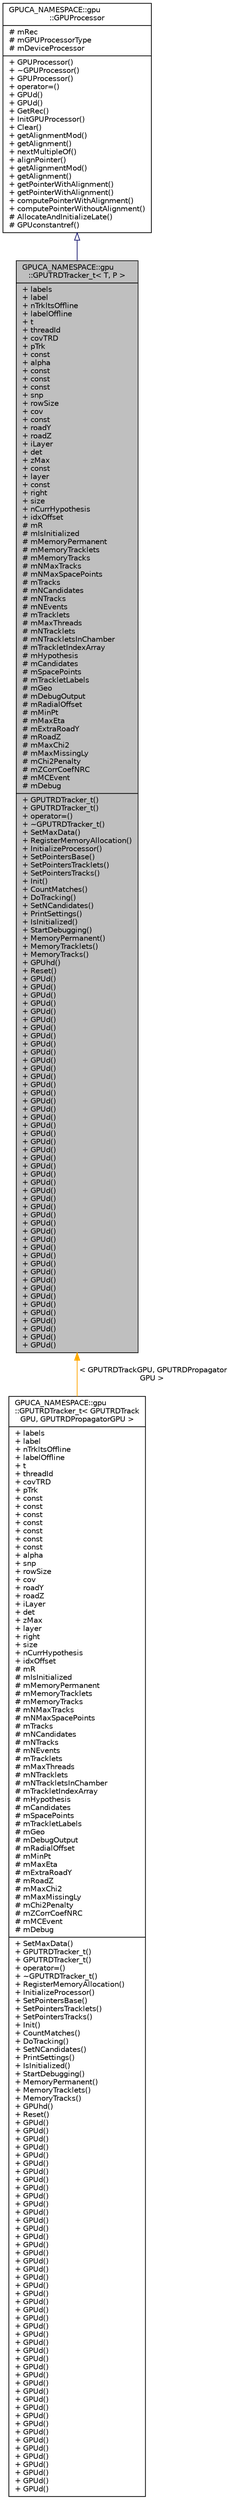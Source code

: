 digraph "GPUCA_NAMESPACE::gpu::GPUTRDTracker_t&lt; T, P &gt;"
{
 // INTERACTIVE_SVG=YES
  bgcolor="transparent";
  edge [fontname="Helvetica",fontsize="10",labelfontname="Helvetica",labelfontsize="10"];
  node [fontname="Helvetica",fontsize="10",shape=record];
  Node0 [label="{GPUCA_NAMESPACE::gpu\l::GPUTRDTracker_t\< T, P \>\n|+ labels\l+ label\l+ nTrkltsOffline\l+ labelOffline\l+ t\l+ threadId\l+ covTRD\l+ pTrk\l+ const\l+ alpha\l+ const\l+ const\l+ const\l+ snp\l+ rowSize\l+ cov\l+ const\l+ roadY\l+ roadZ\l+ iLayer\l+ det\l+ zMax\l+ const\l+ layer\l+ const\l+ right\l+ size\l+ nCurrHypothesis\l+ idxOffset\l# mR\l# mIsInitialized\l# mMemoryPermanent\l# mMemoryTracklets\l# mMemoryTracks\l# mNMaxTracks\l# mNMaxSpacePoints\l# mTracks\l# mNCandidates\l# mNTracks\l# mNEvents\l# mTracklets\l# mMaxThreads\l# mNTracklets\l# mNTrackletsInChamber\l# mTrackletIndexArray\l# mHypothesis\l# mCandidates\l# mSpacePoints\l# mTrackletLabels\l# mGeo\l# mDebugOutput\l# mRadialOffset\l# mMinPt\l# mMaxEta\l# mExtraRoadY\l# mRoadZ\l# mMaxChi2\l# mMaxMissingLy\l# mChi2Penalty\l# mZCorrCoefNRC\l# mMCEvent\l# mDebug\l|+ GPUTRDTracker_t()\l+ GPUTRDTracker_t()\l+ operator=()\l+ ~GPUTRDTracker_t()\l+ SetMaxData()\l+ RegisterMemoryAllocation()\l+ InitializeProcessor()\l+ SetPointersBase()\l+ SetPointersTracklets()\l+ SetPointersTracks()\l+ Init()\l+ CountMatches()\l+ DoTracking()\l+ SetNCandidates()\l+ PrintSettings()\l+ IsInitialized()\l+ StartDebugging()\l+ MemoryPermanent()\l+ MemoryTracklets()\l+ MemoryTracks()\l+ GPUhd()\l+ Reset()\l+ GPUd()\l+ GPUd()\l+ GPUd()\l+ GPUd()\l+ GPUd()\l+ GPUd()\l+ GPUd()\l+ GPUd()\l+ GPUd()\l+ GPUd()\l+ GPUd()\l+ GPUd()\l+ GPUd()\l+ GPUd()\l+ GPUd()\l+ GPUd()\l+ GPUd()\l+ GPUd()\l+ GPUd()\l+ GPUd()\l+ GPUd()\l+ GPUd()\l+ GPUd()\l+ GPUd()\l+ GPUd()\l+ GPUd()\l+ GPUd()\l+ GPUd()\l+ GPUd()\l+ GPUd()\l+ GPUd()\l+ GPUd()\l+ GPUd()\l+ GPUd()\l+ GPUd()\l+ GPUd()\l+ GPUd()\l+ GPUd()\l+ GPUd()\l+ GPUd()\l+ GPUd()\l+ GPUd()\l+ GPUd()\l+ GPUd()\l+ GPUd()\l+ GPUd()\l}",height=0.2,width=0.4,color="black", fillcolor="grey75", style="filled", fontcolor="black"];
  Node1 -> Node0 [dir="back",color="midnightblue",fontsize="10",style="solid",arrowtail="onormal",fontname="Helvetica"];
  Node1 [label="{GPUCA_NAMESPACE::gpu\l::GPUProcessor\n|# mRec\l# mGPUProcessorType\l# mDeviceProcessor\l|+ GPUProcessor()\l+ ~GPUProcessor()\l+ GPUProcessor()\l+ operator=()\l+ GPUd()\l+ GPUd()\l+ GetRec()\l+ InitGPUProcessor()\l+ Clear()\l+ getAlignmentMod()\l+ getAlignment()\l+ nextMultipleOf()\l+ alignPointer()\l+ getAlignmentMod()\l+ getAlignment()\l+ getPointerWithAlignment()\l+ getPointerWithAlignment()\l+ computePointerWithAlignment()\l+ computePointerWithoutAlignment()\l# AllocateAndInitializeLate()\l# GPUconstantref()\l}",height=0.2,width=0.4,color="black",URL="$d0/dd7/classGPUCA__NAMESPACE_1_1gpu_1_1GPUProcessor.html"];
  Node0 -> Node2 [dir="back",color="orange",fontsize="10",style="solid",label=" \< GPUTRDTrackGPU, GPUTRDPropagator\lGPU \>" ,fontname="Helvetica"];
  Node2 [label="{GPUCA_NAMESPACE::gpu\l::GPUTRDTracker_t\< GPUTRDTrack\lGPU, GPUTRDPropagatorGPU \>\n|+ labels\l+ label\l+ nTrkltsOffline\l+ labelOffline\l+ t\l+ threadId\l+ covTRD\l+ pTrk\l+ const\l+ const\l+ const\l+ const\l+ const\l+ const\l+ const\l+ alpha\l+ snp\l+ rowSize\l+ cov\l+ roadY\l+ roadZ\l+ iLayer\l+ det\l+ zMax\l+ layer\l+ right\l+ size\l+ nCurrHypothesis\l+ idxOffset\l# mR\l# mIsInitialized\l# mMemoryPermanent\l# mMemoryTracklets\l# mMemoryTracks\l# mNMaxTracks\l# mNMaxSpacePoints\l# mTracks\l# mNCandidates\l# mNTracks\l# mNEvents\l# mTracklets\l# mMaxThreads\l# mNTracklets\l# mNTrackletsInChamber\l# mTrackletIndexArray\l# mHypothesis\l# mCandidates\l# mSpacePoints\l# mTrackletLabels\l# mGeo\l# mDebugOutput\l# mRadialOffset\l# mMinPt\l# mMaxEta\l# mExtraRoadY\l# mRoadZ\l# mMaxChi2\l# mMaxMissingLy\l# mChi2Penalty\l# mZCorrCoefNRC\l# mMCEvent\l# mDebug\l|+ SetMaxData()\l+ GPUTRDTracker_t()\l+ GPUTRDTracker_t()\l+ operator=()\l+ ~GPUTRDTracker_t()\l+ RegisterMemoryAllocation()\l+ InitializeProcessor()\l+ SetPointersBase()\l+ SetPointersTracklets()\l+ SetPointersTracks()\l+ Init()\l+ CountMatches()\l+ DoTracking()\l+ SetNCandidates()\l+ PrintSettings()\l+ IsInitialized()\l+ StartDebugging()\l+ MemoryPermanent()\l+ MemoryTracklets()\l+ MemoryTracks()\l+ GPUhd()\l+ Reset()\l+ GPUd()\l+ GPUd()\l+ GPUd()\l+ GPUd()\l+ GPUd()\l+ GPUd()\l+ GPUd()\l+ GPUd()\l+ GPUd()\l+ GPUd()\l+ GPUd()\l+ GPUd()\l+ GPUd()\l+ GPUd()\l+ GPUd()\l+ GPUd()\l+ GPUd()\l+ GPUd()\l+ GPUd()\l+ GPUd()\l+ GPUd()\l+ GPUd()\l+ GPUd()\l+ GPUd()\l+ GPUd()\l+ GPUd()\l+ GPUd()\l+ GPUd()\l+ GPUd()\l+ GPUd()\l+ GPUd()\l+ GPUd()\l+ GPUd()\l+ GPUd()\l+ GPUd()\l+ GPUd()\l+ GPUd()\l+ GPUd()\l+ GPUd()\l+ GPUd()\l+ GPUd()\l+ GPUd()\l+ GPUd()\l+ GPUd()\l+ GPUd()\l+ GPUd()\l}",height=0.2,width=0.4,color="black",URL="$db/db5/classGPUCA__NAMESPACE_1_1gpu_1_1GPUTRDTracker__t.html"];
}
